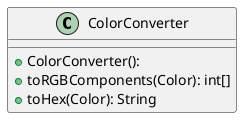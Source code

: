 @startuml
class ColorConverter {
  + ColorConverter():
  + toRGBComponents(Color): int[]
  + toHex(Color): String
}
@enduml